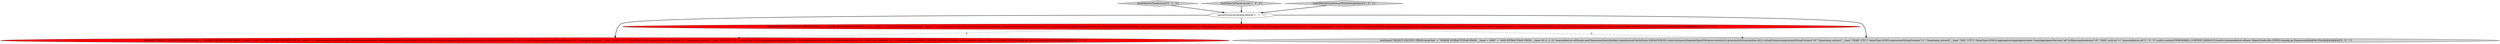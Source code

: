 digraph {
3 [style = filled, label = "testFilterOnTimeExtract['0', '1', '0']", fillcolor = lightgray, shape = diamond image = "AAA0AAABBB2BBB"];
1 [style = filled, label = "testQuery(\"SELECT COUNT(*) FROM druid.foo\" + \"WHERE EXTRACT(YEAR FROM __time) = 2000\" + \"AND EXTRACT(MONTH FROM __time) = 1\",ImmutableList.of(Druids.newTimeseriesQueryBuilder().dataSource(CalciteTests.DATASOURCE1).intervals(querySegmentSpec(Filtration.eternity())).granularity(Granularities.ALL).virtualColumns(expressionVirtualColumn(\"v0\",\"timestamp_extract(\"__time\",'YEAR','UTC')\",ValueType.LONG),expressionVirtualColumn(\"v1\",\"timestamp_extract(\"__time\",'MONTH','UTC')\",ValueType.LONG)).aggregators(aggregators(new CountAggregatorFactory(\"a0\"))).filters(and(selector(\"v0\",\"2000\",null),selector(\"v1\",\"1\",null))).context(TIMESERIES_CONTEXT_DEFAULT).build()),ImmutableList.of(new Object((((edu.fdu.CPPDG.tinypdg.pe.ExpressionInfo@9414ab))@@@4@@@['1', '0', '0']", fillcolor = red, shape = ellipse image = "AAA1AAABBB1BBB"];
0 [style = filled, label = "testFilterOnTimeExtract['1', '0', '0']", fillcolor = lightgray, shape = diamond image = "AAA0AAABBB1BBB"];
2 [style = filled, label = "cannotVectorize()@@@3@@@['1', '1', '1']", fillcolor = white, shape = ellipse image = "AAA0AAABBB1BBB"];
4 [style = filled, label = "testQuery(\"SELECT COUNT(*) FROM druid.foo\" + \"WHERE EXTRACT(YEAR FROM __time) = 2000\" + \"AND EXTRACT(MONTH FROM __time) = 1\",ImmutableList.of(Druids.newTimeseriesQueryBuilder().dataSource(CalciteTests.DATASOURCE1).intervals(querySegmentSpec(Filtration.eternity())).granularity(Granularities.ALL).virtualColumns(expressionVirtualColumn(\"v0\",\"timestamp_extract(\"__time\",'YEAR','UTC')\",ValueType.LONG),expressionVirtualColumn(\"v1\",\"timestamp_extract(\"__time\",'MONTH','UTC')\",ValueType.LONG)).aggregators(aggregators(new CountAggregatorFactory(\"a0\"))).filters(and(selector(\"v0\",\"2000\",null),selector(\"v1\",\"1\",null))).context(QUERY_CONTEXT_DEFAULT).build()),ImmutableList.of(new Object((((edu.fdu.CPPDG.tinypdg.pe.ExpressionInfo@941502))@@@4@@@['0', '1', '0']", fillcolor = red, shape = ellipse image = "AAA1AAABBB2BBB"];
5 [style = filled, label = "testFilterOnTimeExtractWithMultipleDays['0', '0', '1']", fillcolor = lightgray, shape = diamond image = "AAA0AAABBB3BBB"];
6 [style = filled, label = "testQuery(\"SELECT COUNT(*) FROM druid.foo\" + \"WHERE EXTRACT(YEAR FROM __time) = 2000\" + \"AND EXTRACT(DAY FROM __time) IN (2, 3, 5)\",ImmutableList.of(Druids.newTimeseriesQueryBuilder().dataSource(CalciteTests.DATASOURCE1).intervals(querySegmentSpec(Filtration.eternity())).granularity(Granularities.ALL).virtualColumns(expressionVirtualColumn(\"v0\",\"timestamp_extract(\"__time\",'YEAR','UTC')\",ValueType.LONG),expressionVirtualColumn(\"v1\",\"timestamp_extract(\"__time\",'DAY','UTC')\",ValueType.LONG)).aggregators(aggregators(new CountAggregatorFactory(\"a0\"))).filters(and(selector(\"v0\",\"2000\",null),in(\"v1\",ImmutableList.of(\"2\",\"3\",\"5\"),null))).context(TIMESERIES_CONTEXT_DEFAULT).build()),ImmutableList.of(new Object((((edu.fdu.CPPDG.tinypdg.pe.ExpressionInfo@94155e))@@@4@@@['0', '0', '1']", fillcolor = lightgray, shape = ellipse image = "AAA0AAABBB3BBB"];
1->4 [style = dashed, label="0"];
5->2 [style = bold, label=""];
3->2 [style = bold, label=""];
2->4 [style = bold, label=""];
1->6 [style = dashed, label="0"];
2->6 [style = bold, label=""];
2->1 [style = bold, label=""];
0->2 [style = bold, label=""];
}
